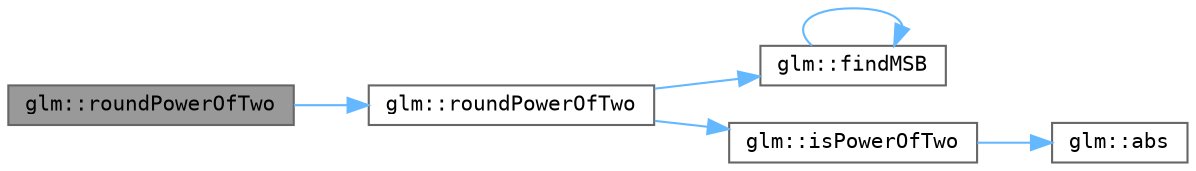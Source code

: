digraph "glm::roundPowerOfTwo"
{
 // LATEX_PDF_SIZE
  bgcolor="transparent";
  edge [fontname=Terminal,fontsize=10,labelfontname=Helvetica,labelfontsize=10];
  node [fontname=Terminal,fontsize=10,shape=box,height=0.2,width=0.4];
  rankdir="LR";
  Node1 [label="glm::roundPowerOfTwo",height=0.2,width=0.4,color="gray40", fillcolor="grey60", style="filled", fontcolor="black",tooltip=" "];
  Node1 -> Node2 [color="steelblue1",style="solid"];
  Node2 [label="glm::roundPowerOfTwo",height=0.2,width=0.4,color="grey40", fillcolor="white", style="filled",URL="$group__gtc__round.html#gae4e1bf5d1cd179f59261a7342bdcafca",tooltip=" "];
  Node2 -> Node3 [color="steelblue1",style="solid"];
  Node3 [label="glm::findMSB",height=0.2,width=0.4,color="grey40", fillcolor="white", style="filled",URL="$group__core__func__integer.html#ga7e4a794d766861c70bc961630f8ef621",tooltip=" "];
  Node3 -> Node3 [color="steelblue1",style="solid"];
  Node2 -> Node4 [color="steelblue1",style="solid"];
  Node4 [label="glm::isPowerOfTwo",height=0.2,width=0.4,color="grey40", fillcolor="white", style="filled",URL="$group__ext__scalar__integer.html#gadf491730354aa7da67fbe23d4d688763",tooltip=" "];
  Node4 -> Node5 [color="steelblue1",style="solid"];
  Node5 [label="glm::abs",height=0.2,width=0.4,color="grey40", fillcolor="white", style="filled",URL="$group__core__func__common.html#ga439e60a72eadecfeda2df5449c613a64",tooltip=" "];
}
